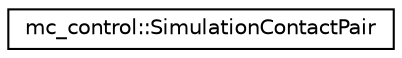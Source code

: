 digraph "Graphical Class Hierarchy"
{
 // INTERACTIVE_SVG=YES
  edge [fontname="Helvetica",fontsize="10",labelfontname="Helvetica",labelfontsize="10"];
  node [fontname="Helvetica",fontsize="10",shape=record];
  rankdir="LR";
  Node0 [label="mc_control::SimulationContactPair",height=0.2,width=0.4,color="black", fillcolor="white", style="filled",URL="$structmc__control_1_1SimulationContactPair.html"];
}
